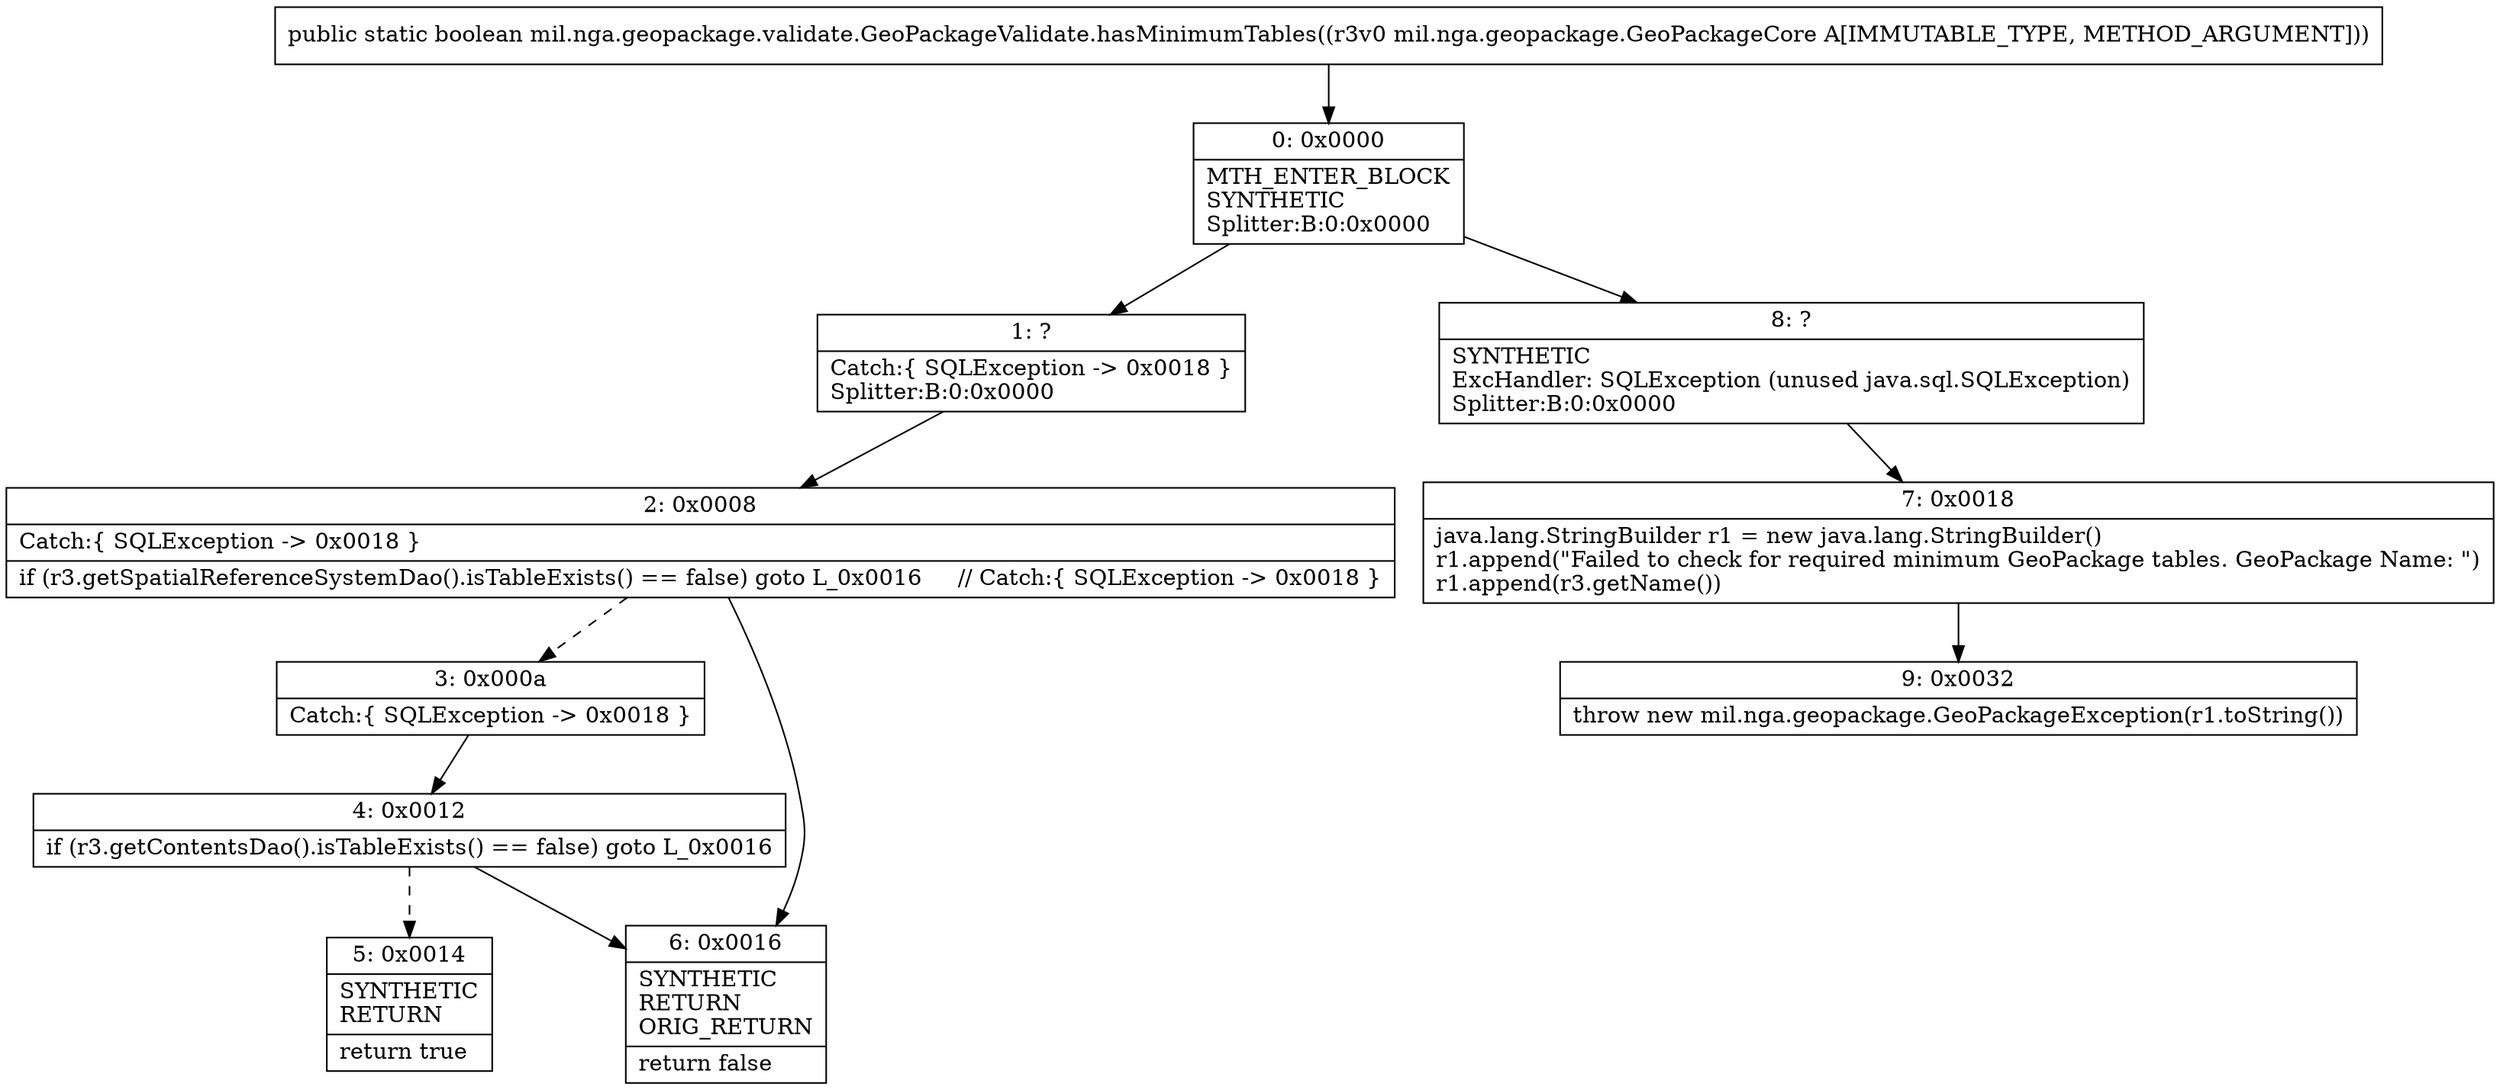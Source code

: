 digraph "CFG formil.nga.geopackage.validate.GeoPackageValidate.hasMinimumTables(Lmil\/nga\/geopackage\/GeoPackageCore;)Z" {
Node_0 [shape=record,label="{0\:\ 0x0000|MTH_ENTER_BLOCK\lSYNTHETIC\lSplitter:B:0:0x0000\l}"];
Node_1 [shape=record,label="{1\:\ ?|Catch:\{ SQLException \-\> 0x0018 \}\lSplitter:B:0:0x0000\l}"];
Node_2 [shape=record,label="{2\:\ 0x0008|Catch:\{ SQLException \-\> 0x0018 \}\l|if (r3.getSpatialReferenceSystemDao().isTableExists() == false) goto L_0x0016     \/\/ Catch:\{ SQLException \-\> 0x0018 \}\l}"];
Node_3 [shape=record,label="{3\:\ 0x000a|Catch:\{ SQLException \-\> 0x0018 \}\l}"];
Node_4 [shape=record,label="{4\:\ 0x0012|if (r3.getContentsDao().isTableExists() == false) goto L_0x0016\l}"];
Node_5 [shape=record,label="{5\:\ 0x0014|SYNTHETIC\lRETURN\l|return true\l}"];
Node_6 [shape=record,label="{6\:\ 0x0016|SYNTHETIC\lRETURN\lORIG_RETURN\l|return false\l}"];
Node_7 [shape=record,label="{7\:\ 0x0018|java.lang.StringBuilder r1 = new java.lang.StringBuilder()\lr1.append(\"Failed to check for required minimum GeoPackage tables. GeoPackage Name: \")\lr1.append(r3.getName())\l}"];
Node_8 [shape=record,label="{8\:\ ?|SYNTHETIC\lExcHandler: SQLException (unused java.sql.SQLException)\lSplitter:B:0:0x0000\l}"];
Node_9 [shape=record,label="{9\:\ 0x0032|throw new mil.nga.geopackage.GeoPackageException(r1.toString())\l}"];
MethodNode[shape=record,label="{public static boolean mil.nga.geopackage.validate.GeoPackageValidate.hasMinimumTables((r3v0 mil.nga.geopackage.GeoPackageCore A[IMMUTABLE_TYPE, METHOD_ARGUMENT])) }"];
MethodNode -> Node_0;
Node_0 -> Node_1;
Node_0 -> Node_8;
Node_1 -> Node_2;
Node_2 -> Node_3[style=dashed];
Node_2 -> Node_6;
Node_3 -> Node_4;
Node_4 -> Node_5[style=dashed];
Node_4 -> Node_6;
Node_7 -> Node_9;
Node_8 -> Node_7;
}


